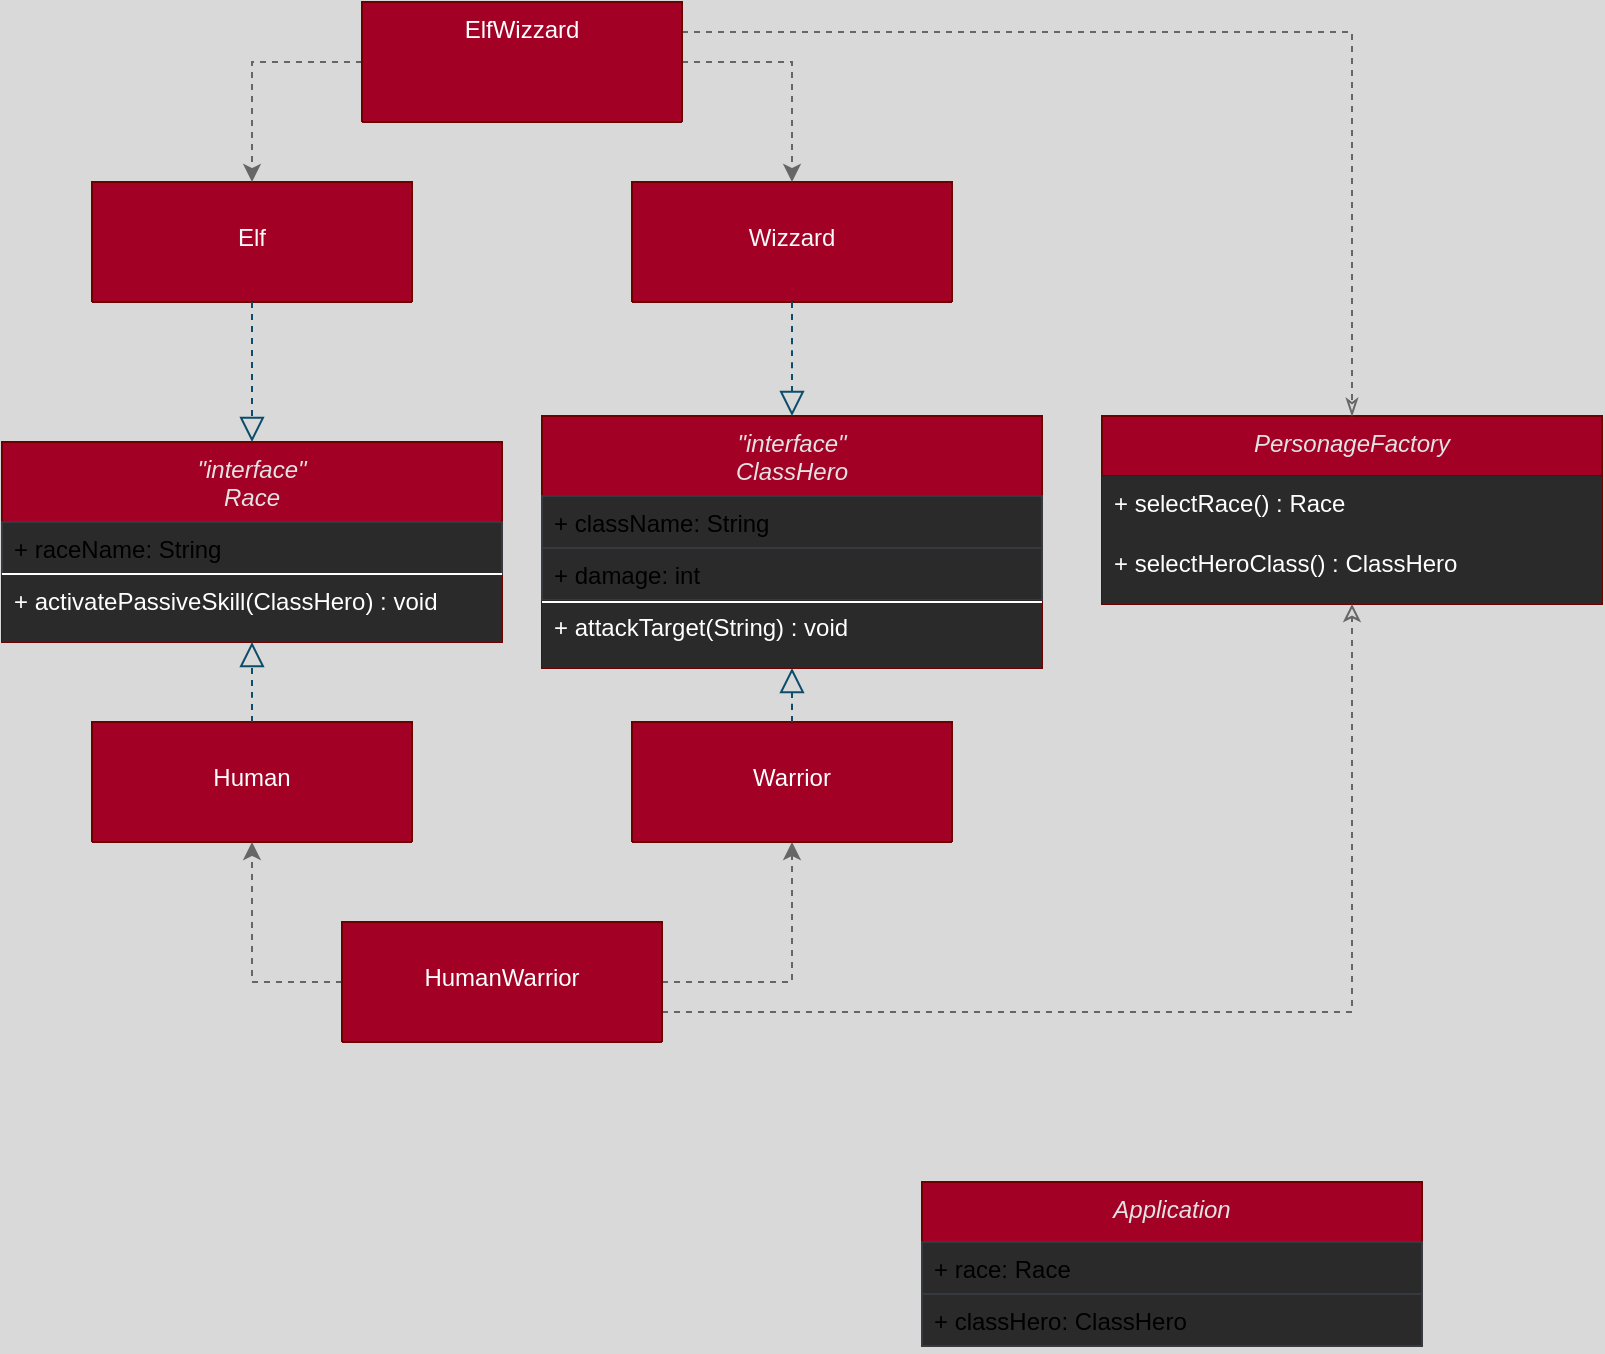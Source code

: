 <mxfile>
    <diagram id="ESeDVYBvdfdRw00OzK-h" name="Page-1">
        <mxGraphModel dx="653" dy="1614" grid="1" gridSize="10" guides="1" tooltips="1" connect="1" arrows="1" fold="1" page="1" pageScale="1" pageWidth="850" pageHeight="1100" background="#D9D9D9" math="0" shadow="0">
            <root>
                <mxCell id="0"/>
                <mxCell id="1" parent="0"/>
                <mxCell id="2" value="&quot;interface&quot;&#10;Race" style="swimlane;fontStyle=2;align=center;verticalAlign=top;childLayout=stackLayout;horizontal=1;startSize=40;horizontalStack=0;resizeParent=1;resizeLast=0;collapsible=1;marginBottom=0;shadow=0;strokeWidth=1;fillColor=#a20025;strokeColor=#6F0000;fontColor=#E3E3E3;" parent="1" vertex="1">
                    <mxGeometry x="50" y="150" width="250" height="100" as="geometry">
                        <mxRectangle x="230" y="140" width="160" height="26" as="alternateBounds"/>
                    </mxGeometry>
                </mxCell>
                <mxCell id="3" value="+ raceName: String" style="text;align=left;verticalAlign=top;spacingLeft=4;spacingRight=4;overflow=hidden;rotatable=0;points=[[0,0.5],[1,0.5]];portConstraint=eastwest;strokeColor=#36393d;fillColor=#2a2a2a;" parent="2" vertex="1">
                    <mxGeometry y="40" width="250" height="26" as="geometry"/>
                </mxCell>
                <mxCell id="36" value="+ activatePassiveSkill(ClassHero) : void" style="text;align=left;verticalAlign=top;spacingLeft=4;spacingRight=4;overflow=hidden;rotatable=0;points=[[0,0.5],[1,0.5]];portConstraint=eastwest;fillColor=#2a2a2a;fontColor=#FFFFFF;" parent="2" vertex="1">
                    <mxGeometry y="66" width="250" height="34" as="geometry"/>
                </mxCell>
                <mxCell id="8" value="&#10;Human" style="swimlane;fontStyle=0;align=center;verticalAlign=top;childLayout=stackLayout;horizontal=1;startSize=60;horizontalStack=0;resizeParent=1;resizeLast=0;collapsible=1;marginBottom=0;shadow=0;strokeWidth=1;fillColor=#a20025;fontColor=#ffffff;strokeColor=#6F0000;" parent="1" vertex="1">
                    <mxGeometry x="95" y="290" width="160" height="60" as="geometry">
                        <mxRectangle x="130" y="380" width="160" height="26" as="alternateBounds"/>
                    </mxGeometry>
                </mxCell>
                <mxCell id="14" value="" style="endArrow=block;endSize=10;endFill=0;shadow=0;strokeWidth=1;edgeStyle=elbowEdgeStyle;elbow=vertical;strokeColor=#0B4D6A;dashed=1;" parent="1" source="8" target="2" edge="1">
                    <mxGeometry width="160" relative="1" as="geometry">
                        <mxPoint x="100" y="103" as="sourcePoint"/>
                        <mxPoint x="100" y="103" as="targetPoint"/>
                    </mxGeometry>
                </mxCell>
                <mxCell id="15" value="&#10;Elf" style="swimlane;fontStyle=0;align=center;verticalAlign=top;childLayout=stackLayout;horizontal=1;startSize=70;horizontalStack=0;resizeParent=1;resizeLast=0;collapsible=1;marginBottom=0;shadow=0;strokeWidth=1;fillColor=#a20025;strokeColor=#6F0000;labelBackgroundColor=none;fontColor=#FAFAFA;" parent="1" vertex="1">
                    <mxGeometry x="95" y="20" width="160" height="60" as="geometry">
                        <mxRectangle x="340" y="380" width="170" height="26" as="alternateBounds"/>
                    </mxGeometry>
                </mxCell>
                <mxCell id="18" value="" style="endArrow=block;endSize=10;endFill=0;shadow=0;strokeWidth=1;edgeStyle=elbowEdgeStyle;elbow=vertical;dashed=1;strokeColor=#0B4D6A;" parent="1" source="15" target="2" edge="1">
                    <mxGeometry width="160" relative="1" as="geometry">
                        <mxPoint x="110" y="273" as="sourcePoint"/>
                        <mxPoint x="210" y="171" as="targetPoint"/>
                    </mxGeometry>
                </mxCell>
                <mxCell id="73" value="&quot;interface&quot;&#10;ClassHero" style="swimlane;fontStyle=2;align=center;verticalAlign=top;childLayout=stackLayout;horizontal=1;startSize=40;horizontalStack=0;resizeParent=1;resizeLast=0;collapsible=1;marginBottom=0;shadow=0;strokeWidth=1;fillColor=#a20025;strokeColor=#6F0000;fontColor=#E3E3E3;" vertex="1" parent="1">
                    <mxGeometry x="320" y="137" width="250" height="126" as="geometry">
                        <mxRectangle x="230" y="140" width="160" height="26" as="alternateBounds"/>
                    </mxGeometry>
                </mxCell>
                <mxCell id="74" value="+ className: String" style="text;align=left;verticalAlign=top;spacingLeft=4;spacingRight=4;overflow=hidden;rotatable=0;points=[[0,0.5],[1,0.5]];portConstraint=eastwest;strokeColor=#36393d;fillColor=#2a2a2a;" vertex="1" parent="73">
                    <mxGeometry y="40" width="250" height="26" as="geometry"/>
                </mxCell>
                <mxCell id="89" value="+ damage: int" style="text;align=left;verticalAlign=top;spacingLeft=4;spacingRight=4;overflow=hidden;rotatable=0;points=[[0,0.5],[1,0.5]];portConstraint=eastwest;strokeColor=#36393d;fillColor=#2a2a2a;" vertex="1" parent="73">
                    <mxGeometry y="66" width="250" height="26" as="geometry"/>
                </mxCell>
                <mxCell id="75" value="+ attackTarget(String) : void" style="text;align=left;verticalAlign=top;spacingLeft=4;spacingRight=4;overflow=hidden;rotatable=0;points=[[0,0.5],[1,0.5]];portConstraint=eastwest;fillColor=#2a2a2a;fontColor=#FFFFFF;" vertex="1" parent="73">
                    <mxGeometry y="92" width="250" height="34" as="geometry"/>
                </mxCell>
                <mxCell id="76" value="&#10;Warrior" style="swimlane;fontStyle=0;align=center;verticalAlign=top;childLayout=stackLayout;horizontal=1;startSize=60;horizontalStack=0;resizeParent=1;resizeLast=0;collapsible=1;marginBottom=0;shadow=0;strokeWidth=1;fillColor=#a20025;fontColor=#ffffff;strokeColor=#6F0000;" vertex="1" parent="1">
                    <mxGeometry x="365" y="290" width="160" height="60" as="geometry">
                        <mxRectangle x="130" y="380" width="160" height="26" as="alternateBounds"/>
                    </mxGeometry>
                </mxCell>
                <mxCell id="77" value="" style="endArrow=block;endSize=10;endFill=0;shadow=0;strokeWidth=1;edgeStyle=elbowEdgeStyle;elbow=vertical;strokeColor=#0B4D6A;dashed=1;" edge="1" parent="1" source="76" target="73">
                    <mxGeometry width="160" relative="1" as="geometry">
                        <mxPoint x="150" y="153" as="sourcePoint"/>
                        <mxPoint x="150" y="153" as="targetPoint"/>
                    </mxGeometry>
                </mxCell>
                <mxCell id="78" value="&#10;Wizzard" style="swimlane;fontStyle=0;align=center;verticalAlign=top;childLayout=stackLayout;horizontal=1;startSize=70;horizontalStack=0;resizeParent=1;resizeLast=0;collapsible=1;marginBottom=0;shadow=0;strokeWidth=1;fillColor=#a20025;strokeColor=#6F0000;labelBackgroundColor=none;fontColor=#FAFAFA;" vertex="1" parent="1">
                    <mxGeometry x="365" y="20" width="160" height="60" as="geometry">
                        <mxRectangle x="340" y="380" width="170" height="26" as="alternateBounds"/>
                    </mxGeometry>
                </mxCell>
                <mxCell id="79" value="" style="endArrow=block;endSize=10;endFill=0;shadow=0;strokeWidth=1;edgeStyle=elbowEdgeStyle;elbow=vertical;dashed=1;strokeColor=#0B4D6A;" edge="1" parent="1" source="78" target="73">
                    <mxGeometry width="160" relative="1" as="geometry">
                        <mxPoint x="160" y="323" as="sourcePoint"/>
                        <mxPoint x="260" y="221" as="targetPoint"/>
                    </mxGeometry>
                </mxCell>
                <mxCell id="80" value="" style="line;html=1;strokeWidth=1;align=left;verticalAlign=middle;spacingTop=-1;spacingLeft=3;spacingRight=3;rotatable=0;labelPosition=right;points=[];portConstraint=eastwest;fillColor=#000000;strokeColor=#FFFFFF;" vertex="1" parent="1">
                    <mxGeometry x="320" y="214" width="250" height="32" as="geometry"/>
                </mxCell>
                <mxCell id="90" value="PersonageFactory" style="swimlane;fontStyle=2;align=center;verticalAlign=top;childLayout=stackLayout;horizontal=1;startSize=30;horizontalStack=0;resizeParent=1;resizeLast=0;collapsible=1;marginBottom=0;shadow=0;strokeWidth=1;fillColor=#a20025;strokeColor=#6F0000;fontColor=#E3E3E3;" vertex="1" parent="1">
                    <mxGeometry x="600" y="137" width="250" height="94" as="geometry">
                        <mxRectangle x="230" y="140" width="160" height="26" as="alternateBounds"/>
                    </mxGeometry>
                </mxCell>
                <mxCell id="93" value="+ selectRace() : Race" style="text;align=left;verticalAlign=top;spacingLeft=4;spacingRight=4;overflow=hidden;rotatable=0;points=[[0,0.5],[1,0.5]];portConstraint=eastwest;fillColor=#2a2a2a;fontColor=#FFFFFF;" vertex="1" parent="90">
                    <mxGeometry y="30" width="250" height="30" as="geometry"/>
                </mxCell>
                <mxCell id="94" value="+ selectHeroClass() : ClassHero" style="text;align=left;verticalAlign=top;spacingLeft=4;spacingRight=4;overflow=hidden;rotatable=0;points=[[0,0.5],[1,0.5]];portConstraint=eastwest;fillColor=#2a2a2a;fontColor=#FFFFFF;" vertex="1" parent="90">
                    <mxGeometry y="60" width="250" height="34" as="geometry"/>
                </mxCell>
                <mxCell id="106" style="edgeStyle=orthogonalEdgeStyle;rounded=0;orthogonalLoop=1;jettySize=auto;html=1;exitX=0;exitY=0.5;exitDx=0;exitDy=0;entryX=0.5;entryY=1;entryDx=0;entryDy=0;dashed=1;fontColor=none;fillColor=#f5f5f5;strokeColor=#666666;" edge="1" parent="1" source="95" target="8">
                    <mxGeometry relative="1" as="geometry"/>
                </mxCell>
                <mxCell id="107" style="edgeStyle=orthogonalEdgeStyle;rounded=0;orthogonalLoop=1;jettySize=auto;html=1;exitX=1;exitY=0.5;exitDx=0;exitDy=0;entryX=0.5;entryY=1;entryDx=0;entryDy=0;dashed=1;fontColor=none;fillColor=#f5f5f5;strokeColor=#666666;" edge="1" parent="1" source="95" target="76">
                    <mxGeometry relative="1" as="geometry"/>
                </mxCell>
                <mxCell id="108" style="edgeStyle=orthogonalEdgeStyle;rounded=0;orthogonalLoop=1;jettySize=auto;html=1;exitX=1;exitY=0.75;exitDx=0;exitDy=0;entryX=0.5;entryY=1;entryDx=0;entryDy=0;dashed=1;fontColor=none;fillColor=#f5f5f5;strokeColor=#666666;endArrow=classic;endFill=0;" edge="1" parent="1" source="95" target="90">
                    <mxGeometry relative="1" as="geometry"/>
                </mxCell>
                <mxCell id="95" value="&#10;HumanWarrior" style="swimlane;fontStyle=0;align=center;verticalAlign=top;childLayout=stackLayout;horizontal=1;startSize=60;horizontalStack=0;resizeParent=1;resizeLast=0;collapsible=1;marginBottom=0;shadow=0;strokeWidth=1;fillColor=#a20025;fontColor=#ffffff;strokeColor=#6F0000;" vertex="1" parent="1">
                    <mxGeometry x="220" y="390" width="160" height="60" as="geometry">
                        <mxRectangle x="130" y="380" width="160" height="26" as="alternateBounds"/>
                    </mxGeometry>
                </mxCell>
                <mxCell id="104" style="edgeStyle=orthogonalEdgeStyle;rounded=0;orthogonalLoop=1;jettySize=auto;html=1;exitX=0;exitY=0.5;exitDx=0;exitDy=0;entryX=0.5;entryY=0;entryDx=0;entryDy=0;fontColor=none;fillColor=#f5f5f5;strokeColor=#666666;dashed=1;" edge="1" parent="1" source="96" target="15">
                    <mxGeometry relative="1" as="geometry"/>
                </mxCell>
                <mxCell id="105" style="edgeStyle=orthogonalEdgeStyle;rounded=0;orthogonalLoop=1;jettySize=auto;html=1;exitX=1;exitY=0.5;exitDx=0;exitDy=0;entryX=0.5;entryY=0;entryDx=0;entryDy=0;dashed=1;fontColor=none;fillColor=#f5f5f5;strokeColor=#666666;" edge="1" parent="1" source="96" target="78">
                    <mxGeometry relative="1" as="geometry"/>
                </mxCell>
                <mxCell id="110" style="edgeStyle=orthogonalEdgeStyle;rounded=0;orthogonalLoop=1;jettySize=auto;html=1;exitX=1;exitY=0.25;exitDx=0;exitDy=0;entryX=0.5;entryY=0;entryDx=0;entryDy=0;dashed=1;fontColor=none;fillColor=#f5f5f5;strokeColor=#666666;endArrow=classicThin;endFill=0;" edge="1" parent="1" source="96" target="90">
                    <mxGeometry relative="1" as="geometry"/>
                </mxCell>
                <mxCell id="96" value="ElfWizzard" style="swimlane;fontStyle=0;align=center;verticalAlign=top;childLayout=stackLayout;horizontal=1;startSize=60;horizontalStack=0;resizeParent=1;resizeLast=0;collapsible=1;marginBottom=0;shadow=0;strokeWidth=1;fillColor=#a20025;fontColor=#ffffff;strokeColor=#6F0000;" vertex="1" parent="1">
                    <mxGeometry x="230" y="-70" width="160" height="60" as="geometry">
                        <mxRectangle x="130" y="380" width="160" height="26" as="alternateBounds"/>
                    </mxGeometry>
                </mxCell>
                <mxCell id="98" value="Application" style="swimlane;fontStyle=2;align=center;verticalAlign=top;childLayout=stackLayout;horizontal=1;startSize=30;horizontalStack=0;resizeParent=1;resizeLast=0;collapsible=1;marginBottom=0;shadow=0;strokeWidth=1;fillColor=#a20025;strokeColor=#6F0000;fontColor=#E3E3E3;" vertex="1" parent="1">
                    <mxGeometry x="510" y="520" width="250" height="82" as="geometry">
                        <mxRectangle x="230" y="140" width="160" height="26" as="alternateBounds"/>
                    </mxGeometry>
                </mxCell>
                <mxCell id="99" value="+ race: Race" style="text;align=left;verticalAlign=top;spacingLeft=4;spacingRight=4;overflow=hidden;rotatable=0;points=[[0,0.5],[1,0.5]];portConstraint=eastwest;strokeColor=#36393d;fillColor=#2a2a2a;" vertex="1" parent="98">
                    <mxGeometry y="30" width="250" height="26" as="geometry"/>
                </mxCell>
                <mxCell id="100" value="+ classHero: ClassHero" style="text;align=left;verticalAlign=top;spacingLeft=4;spacingRight=4;overflow=hidden;rotatable=0;points=[[0,0.5],[1,0.5]];portConstraint=eastwest;strokeColor=#36393d;fillColor=#2a2a2a;" vertex="1" parent="98">
                    <mxGeometry y="56" width="250" height="26" as="geometry"/>
                </mxCell>
                <mxCell id="102" value="" style="line;html=1;strokeWidth=1;align=left;verticalAlign=middle;spacingTop=-1;spacingLeft=3;spacingRight=3;rotatable=0;labelPosition=right;points=[];portConstraint=eastwest;fillColor=#000000;strokeColor=#FFFFFF;" vertex="1" parent="1">
                    <mxGeometry x="50" y="200" width="250" height="32" as="geometry"/>
                </mxCell>
            </root>
        </mxGraphModel>
    </diagram>
</mxfile>